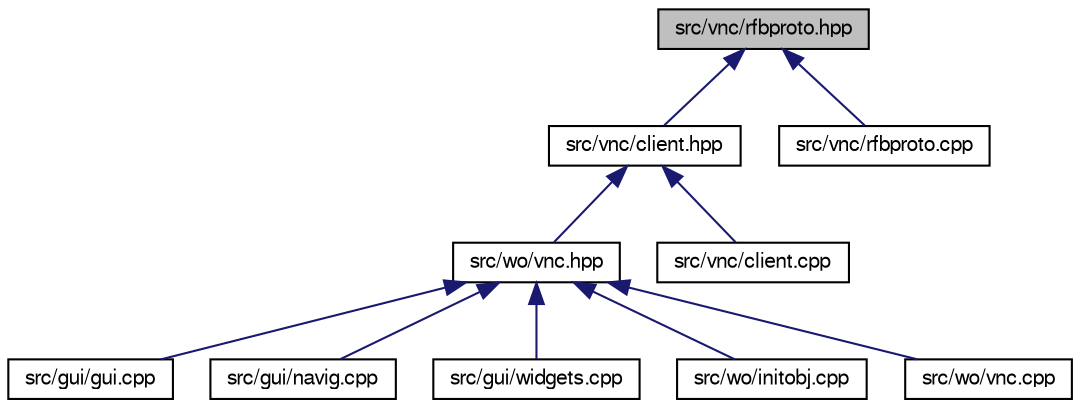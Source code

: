 digraph "src/vnc/rfbproto.hpp"
{
 // LATEX_PDF_SIZE
  bgcolor="transparent";
  edge [fontname="FreeSans",fontsize="10",labelfontname="FreeSans",labelfontsize="10"];
  node [fontname="FreeSans",fontsize="10",shape=record];
  Node1 [label="src/vnc/rfbproto.hpp",height=0.2,width=0.4,color="black", fillcolor="grey75", style="filled", fontcolor="black",tooltip=" "];
  Node1 -> Node2 [dir="back",color="midnightblue",fontsize="10",style="solid",fontname="FreeSans"];
  Node2 [label="src/vnc/client.hpp",height=0.2,width=0.4,color="black",URL="$a01328.html",tooltip=" "];
  Node2 -> Node3 [dir="back",color="midnightblue",fontsize="10",style="solid",fontname="FreeSans"];
  Node3 [label="src/wo/vnc.hpp",height=0.2,width=0.4,color="black",URL="$a00800.html",tooltip=" "];
  Node3 -> Node4 [dir="back",color="midnightblue",fontsize="10",style="solid",fontname="FreeSans"];
  Node4 [label="src/gui/gui.cpp",height=0.2,width=0.4,color="black",URL="$a00206.html",tooltip=" "];
  Node3 -> Node5 [dir="back",color="midnightblue",fontsize="10",style="solid",fontname="FreeSans"];
  Node5 [label="src/gui/navig.cpp",height=0.2,width=0.4,color="black",URL="$a00230.html",tooltip=" "];
  Node3 -> Node6 [dir="back",color="midnightblue",fontsize="10",style="solid",fontname="FreeSans"];
  Node6 [label="src/gui/widgets.cpp",height=0.2,width=0.4,color="black",URL="$a00260.html",tooltip=" "];
  Node3 -> Node7 [dir="back",color="midnightblue",fontsize="10",style="solid",fontname="FreeSans"];
  Node7 [label="src/wo/initobj.cpp",height=0.2,width=0.4,color="black",URL="$a00551.html",tooltip=" "];
  Node3 -> Node8 [dir="back",color="midnightblue",fontsize="10",style="solid",fontname="FreeSans"];
  Node8 [label="src/wo/vnc.cpp",height=0.2,width=0.4,color="black",URL="$a00797.html",tooltip=" "];
  Node2 -> Node9 [dir="back",color="midnightblue",fontsize="10",style="solid",fontname="FreeSans"];
  Node9 [label="src/vnc/client.cpp",height=0.2,width=0.4,color="black",URL="$a01325.html",tooltip=" "];
  Node1 -> Node10 [dir="back",color="midnightblue",fontsize="10",style="solid",fontname="FreeSans"];
  Node10 [label="src/vnc/rfbproto.cpp",height=0.2,width=0.4,color="black",URL="$a01337.html",tooltip=" "];
}
